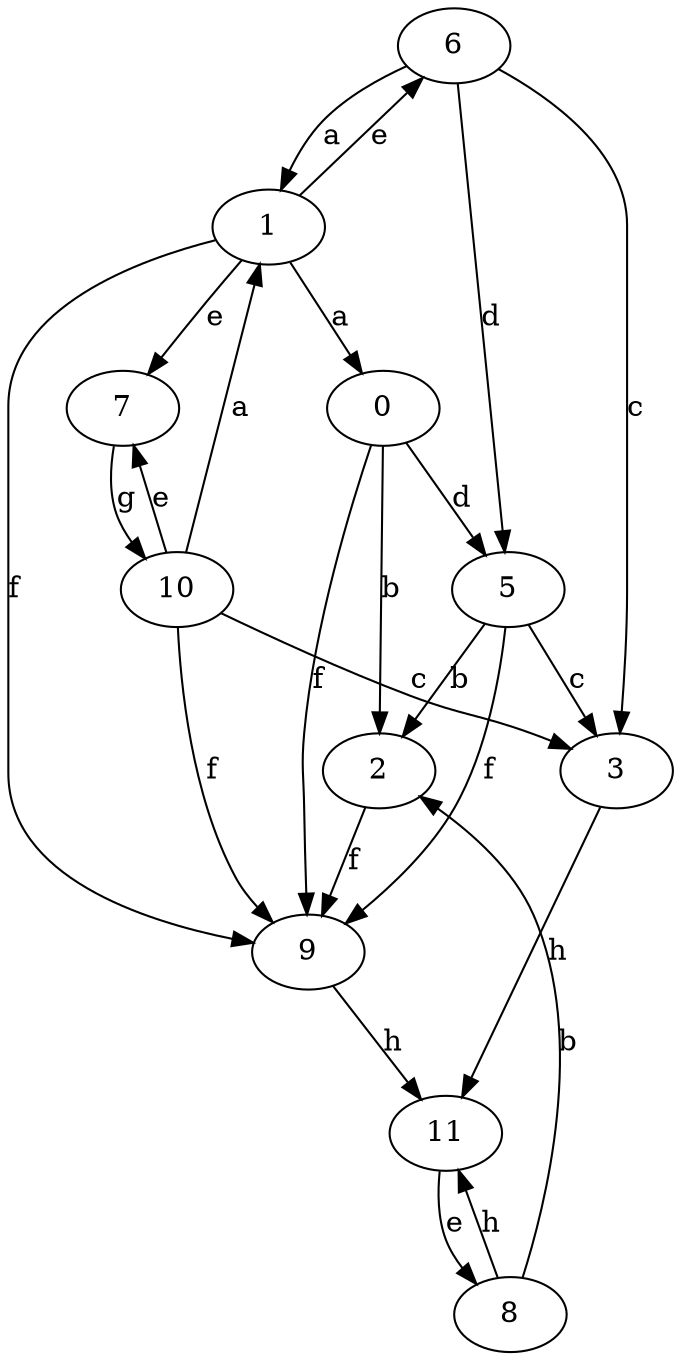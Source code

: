 strict digraph  {
0;
1;
2;
3;
5;
6;
7;
8;
9;
10;
11;
0 -> 2  [label=b];
0 -> 5  [label=d];
0 -> 9  [label=f];
1 -> 0  [label=a];
1 -> 6  [label=e];
1 -> 7  [label=e];
1 -> 9  [label=f];
2 -> 9  [label=f];
3 -> 11  [label=h];
5 -> 2  [label=b];
5 -> 3  [label=c];
5 -> 9  [label=f];
6 -> 1  [label=a];
6 -> 3  [label=c];
6 -> 5  [label=d];
7 -> 10  [label=g];
8 -> 2  [label=b];
8 -> 11  [label=h];
9 -> 11  [label=h];
10 -> 1  [label=a];
10 -> 3  [label=c];
10 -> 7  [label=e];
10 -> 9  [label=f];
11 -> 8  [label=e];
}
